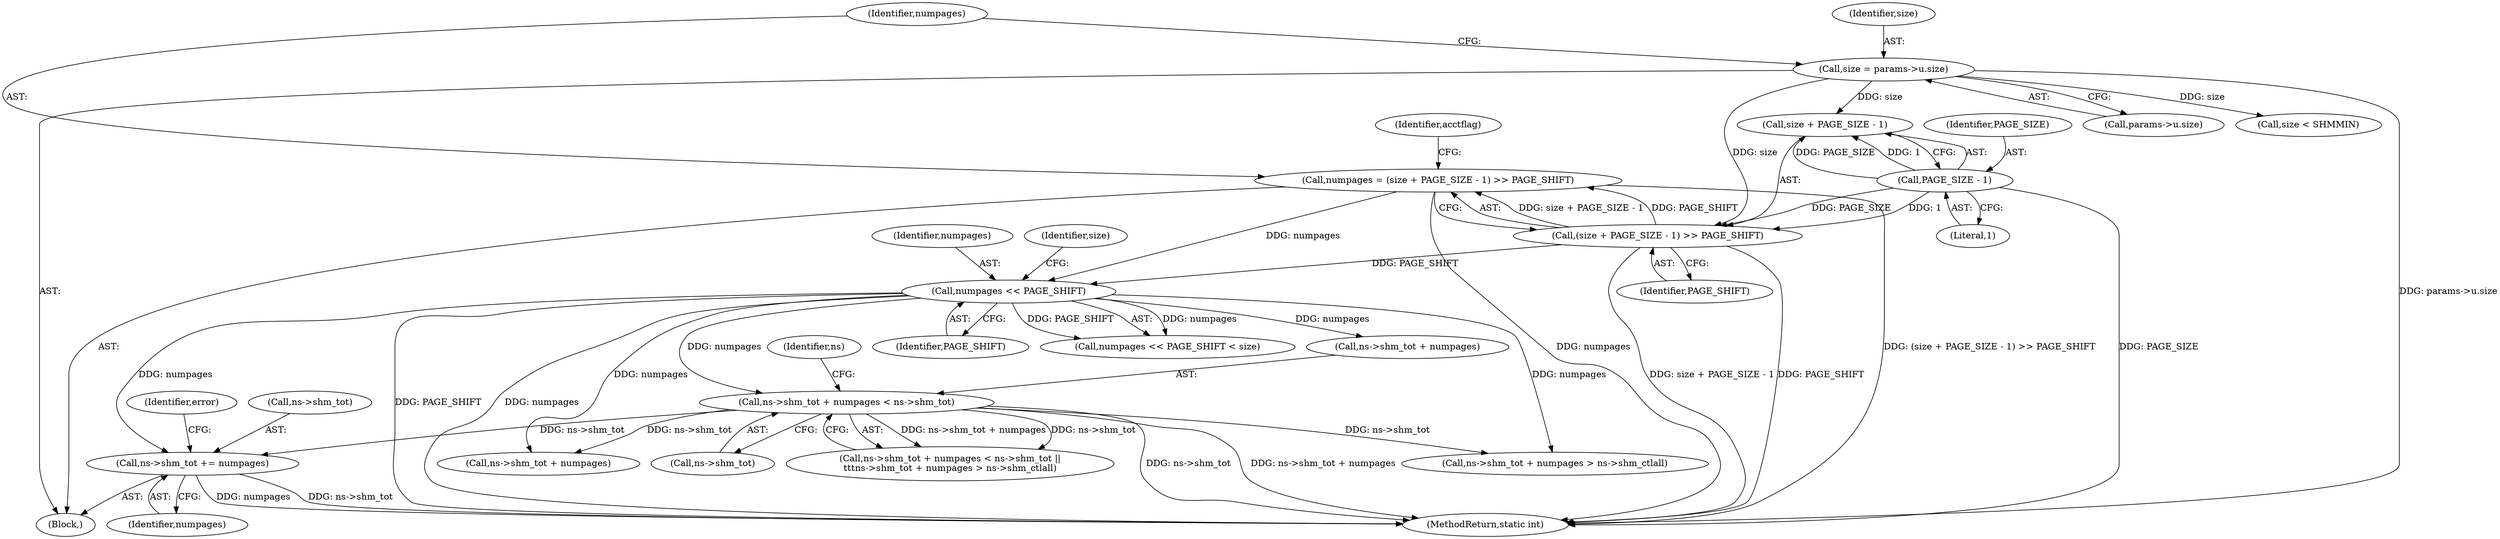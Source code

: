 digraph "0_linux_b9a532277938798b53178d5a66af6e2915cb27cf_0@pointer" {
"1000415" [label="(Call,ns->shm_tot += numpages)"];
"1000161" [label="(Call,numpages << PAGE_SHIFT)"];
"1000130" [label="(Call,numpages = (size + PAGE_SIZE - 1) >> PAGE_SHIFT)"];
"1000132" [label="(Call,(size + PAGE_SIZE - 1) >> PAGE_SHIFT)"];
"1000120" [label="(Call,size = params->u.size)"];
"1000135" [label="(Call,PAGE_SIZE - 1)"];
"1000170" [label="(Call,ns->shm_tot + numpages < ns->shm_tot)"];
"1000170" [label="(Call,ns->shm_tot + numpages < ns->shm_tot)"];
"1000130" [label="(Call,numpages = (size + PAGE_SIZE - 1) >> PAGE_SHIFT)"];
"1000161" [label="(Call,numpages << PAGE_SHIFT)"];
"1000163" [label="(Identifier,PAGE_SHIFT)"];
"1000169" [label="(Call,ns->shm_tot + numpages < ns->shm_tot ||\n\t\t\tns->shm_tot + numpages > ns->shm_ctlall)"];
"1000160" [label="(Call,numpages << PAGE_SHIFT < size)"];
"1000106" [label="(Block,)"];
"1000162" [label="(Identifier,numpages)"];
"1000419" [label="(Identifier,numpages)"];
"1000132" [label="(Call,(size + PAGE_SIZE - 1) >> PAGE_SHIFT)"];
"1000120" [label="(Call,size = params->u.size)"];
"1000180" [label="(Call,ns->shm_tot + numpages)"];
"1000171" [label="(Call,ns->shm_tot + numpages)"];
"1000122" [label="(Call,params->u.size)"];
"1000144" [label="(Identifier,acctflag)"];
"1000176" [label="(Call,ns->shm_tot)"];
"1000456" [label="(MethodReturn,static int)"];
"1000135" [label="(Call,PAGE_SIZE - 1)"];
"1000136" [label="(Identifier,PAGE_SIZE)"];
"1000133" [label="(Call,size + PAGE_SIZE - 1)"];
"1000415" [label="(Call,ns->shm_tot += numpages)"];
"1000421" [label="(Identifier,error)"];
"1000416" [label="(Call,ns->shm_tot)"];
"1000138" [label="(Identifier,PAGE_SHIFT)"];
"1000164" [label="(Identifier,size)"];
"1000131" [label="(Identifier,numpages)"];
"1000182" [label="(Identifier,ns)"];
"1000179" [label="(Call,ns->shm_tot + numpages > ns->shm_ctlall)"];
"1000121" [label="(Identifier,size)"];
"1000137" [label="(Literal,1)"];
"1000148" [label="(Call,size < SHMMIN)"];
"1000415" -> "1000106"  [label="AST: "];
"1000415" -> "1000419"  [label="CFG: "];
"1000416" -> "1000415"  [label="AST: "];
"1000419" -> "1000415"  [label="AST: "];
"1000421" -> "1000415"  [label="CFG: "];
"1000415" -> "1000456"  [label="DDG: ns->shm_tot"];
"1000415" -> "1000456"  [label="DDG: numpages"];
"1000161" -> "1000415"  [label="DDG: numpages"];
"1000170" -> "1000415"  [label="DDG: ns->shm_tot"];
"1000161" -> "1000160"  [label="AST: "];
"1000161" -> "1000163"  [label="CFG: "];
"1000162" -> "1000161"  [label="AST: "];
"1000163" -> "1000161"  [label="AST: "];
"1000164" -> "1000161"  [label="CFG: "];
"1000161" -> "1000456"  [label="DDG: PAGE_SHIFT"];
"1000161" -> "1000456"  [label="DDG: numpages"];
"1000161" -> "1000160"  [label="DDG: numpages"];
"1000161" -> "1000160"  [label="DDG: PAGE_SHIFT"];
"1000130" -> "1000161"  [label="DDG: numpages"];
"1000132" -> "1000161"  [label="DDG: PAGE_SHIFT"];
"1000161" -> "1000170"  [label="DDG: numpages"];
"1000161" -> "1000171"  [label="DDG: numpages"];
"1000161" -> "1000179"  [label="DDG: numpages"];
"1000161" -> "1000180"  [label="DDG: numpages"];
"1000130" -> "1000106"  [label="AST: "];
"1000130" -> "1000132"  [label="CFG: "];
"1000131" -> "1000130"  [label="AST: "];
"1000132" -> "1000130"  [label="AST: "];
"1000144" -> "1000130"  [label="CFG: "];
"1000130" -> "1000456"  [label="DDG: (size + PAGE_SIZE - 1) >> PAGE_SHIFT"];
"1000130" -> "1000456"  [label="DDG: numpages"];
"1000132" -> "1000130"  [label="DDG: size + PAGE_SIZE - 1"];
"1000132" -> "1000130"  [label="DDG: PAGE_SHIFT"];
"1000132" -> "1000138"  [label="CFG: "];
"1000133" -> "1000132"  [label="AST: "];
"1000138" -> "1000132"  [label="AST: "];
"1000132" -> "1000456"  [label="DDG: size + PAGE_SIZE - 1"];
"1000132" -> "1000456"  [label="DDG: PAGE_SHIFT"];
"1000120" -> "1000132"  [label="DDG: size"];
"1000135" -> "1000132"  [label="DDG: PAGE_SIZE"];
"1000135" -> "1000132"  [label="DDG: 1"];
"1000120" -> "1000106"  [label="AST: "];
"1000120" -> "1000122"  [label="CFG: "];
"1000121" -> "1000120"  [label="AST: "];
"1000122" -> "1000120"  [label="AST: "];
"1000131" -> "1000120"  [label="CFG: "];
"1000120" -> "1000456"  [label="DDG: params->u.size"];
"1000120" -> "1000133"  [label="DDG: size"];
"1000120" -> "1000148"  [label="DDG: size"];
"1000135" -> "1000133"  [label="AST: "];
"1000135" -> "1000137"  [label="CFG: "];
"1000136" -> "1000135"  [label="AST: "];
"1000137" -> "1000135"  [label="AST: "];
"1000133" -> "1000135"  [label="CFG: "];
"1000135" -> "1000456"  [label="DDG: PAGE_SIZE"];
"1000135" -> "1000133"  [label="DDG: PAGE_SIZE"];
"1000135" -> "1000133"  [label="DDG: 1"];
"1000170" -> "1000169"  [label="AST: "];
"1000170" -> "1000176"  [label="CFG: "];
"1000171" -> "1000170"  [label="AST: "];
"1000176" -> "1000170"  [label="AST: "];
"1000182" -> "1000170"  [label="CFG: "];
"1000169" -> "1000170"  [label="CFG: "];
"1000170" -> "1000456"  [label="DDG: ns->shm_tot"];
"1000170" -> "1000456"  [label="DDG: ns->shm_tot + numpages"];
"1000170" -> "1000169"  [label="DDG: ns->shm_tot + numpages"];
"1000170" -> "1000169"  [label="DDG: ns->shm_tot"];
"1000170" -> "1000179"  [label="DDG: ns->shm_tot"];
"1000170" -> "1000180"  [label="DDG: ns->shm_tot"];
}
